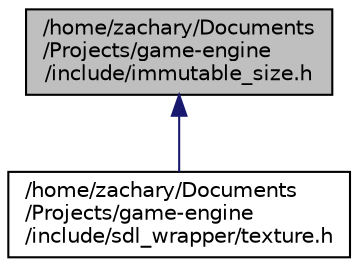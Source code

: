 digraph "/home/zachary/Documents/Projects/game-engine/include/immutable_size.h"
{
 // LATEX_PDF_SIZE
  edge [fontname="Helvetica",fontsize="10",labelfontname="Helvetica",labelfontsize="10"];
  node [fontname="Helvetica",fontsize="10",shape=record];
  Node1 [label="/home/zachary/Documents\l/Projects/game-engine\l/include/immutable_size.h",height=0.2,width=0.4,color="black", fillcolor="grey75", style="filled", fontcolor="black",tooltip=" "];
  Node1 -> Node2 [dir="back",color="midnightblue",fontsize="10",style="solid"];
  Node2 [label="/home/zachary/Documents\l/Projects/game-engine\l/include/sdl_wrapper/texture.h",height=0.2,width=0.4,color="black", fillcolor="white", style="filled",URL="$texture_8h.html",tooltip=" "];
}
